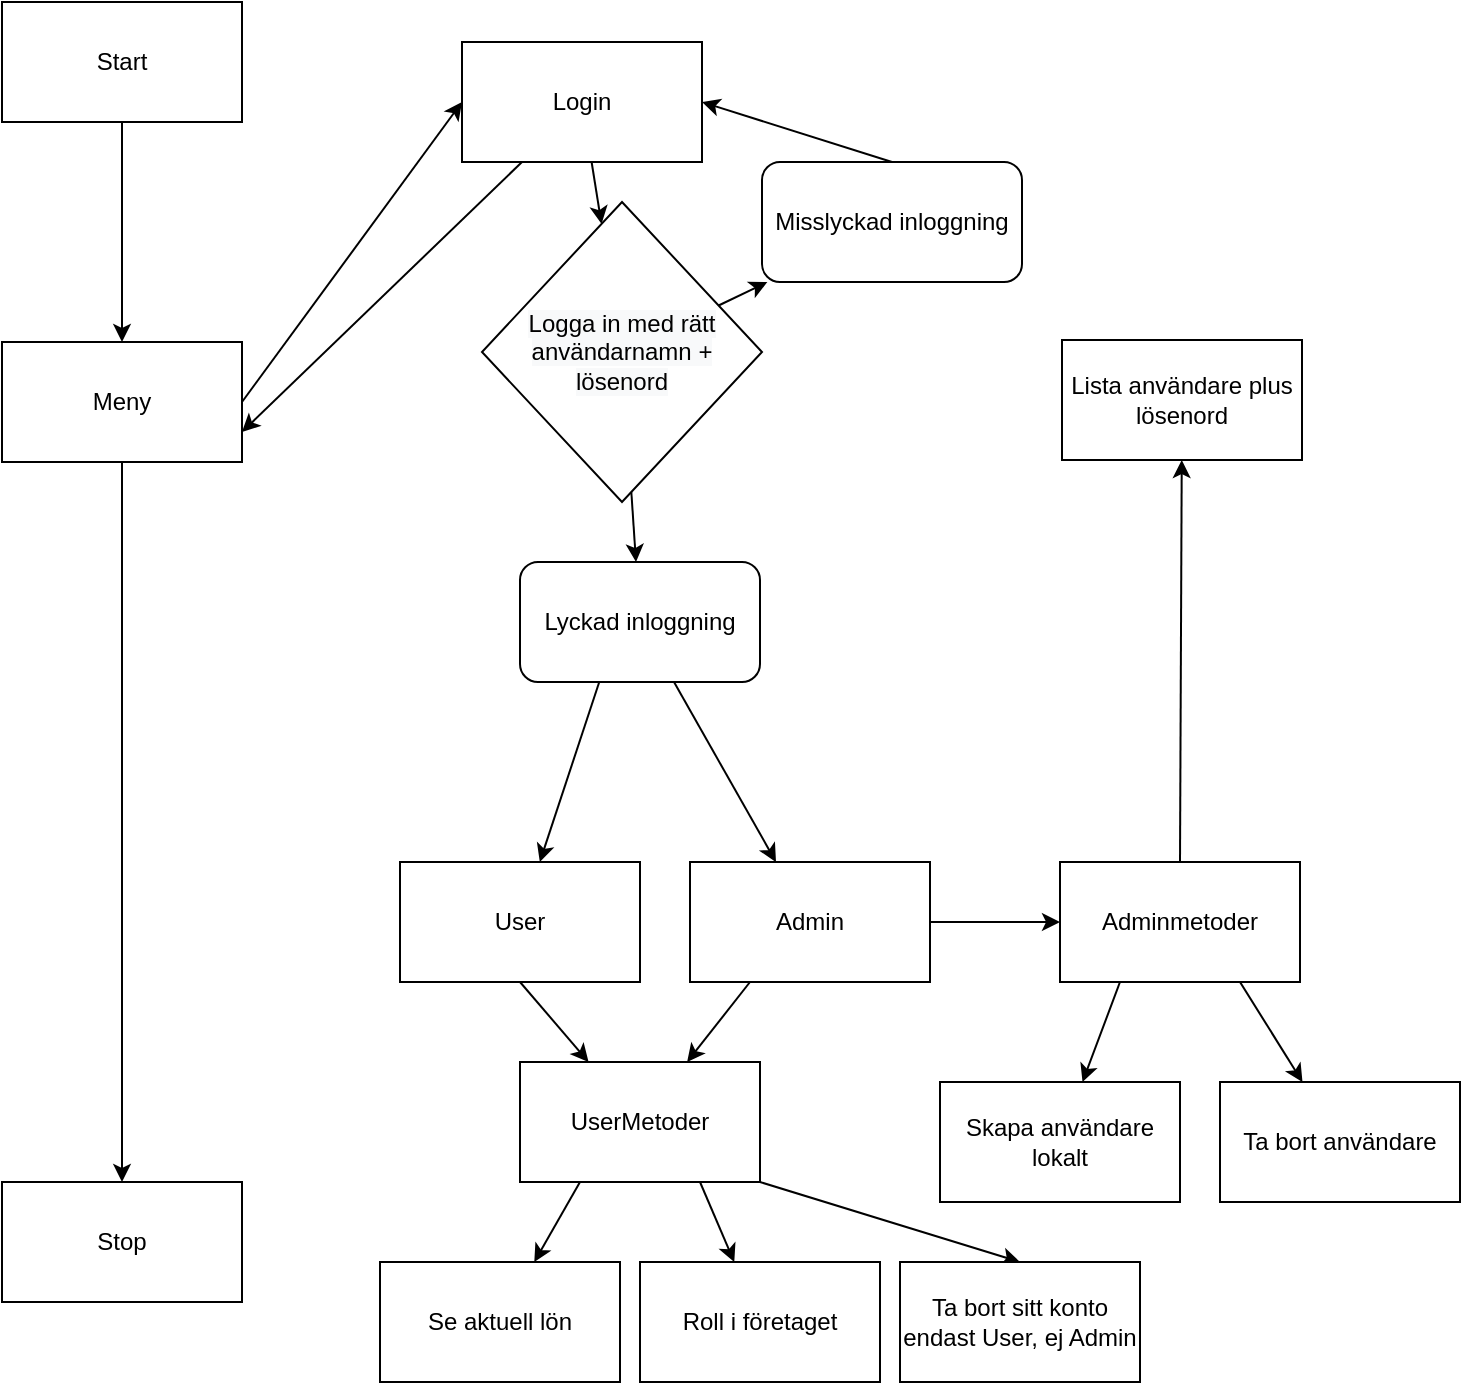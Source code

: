 <mxfile version="15.5.4" type="github"><diagram id="ZmeL2juTr6FadtrqKS2K" name="Page-1"><mxGraphModel dx="1422" dy="762" grid="1" gridSize="10" guides="1" tooltips="1" connect="1" arrows="1" fold="1" page="1" pageScale="1" pageWidth="850" pageHeight="1100" math="0" shadow="0"><root><mxCell id="0"/><mxCell id="1" parent="0"/><mxCell id="ykDc-9KU3Jw_aWop92b9-4" style="edgeStyle=none;rounded=0;orthogonalLoop=1;jettySize=auto;html=1;exitX=0.5;exitY=1;exitDx=0;exitDy=0;entryX=0.5;entryY=0;entryDx=0;entryDy=0;" edge="1" parent="1" source="ykDc-9KU3Jw_aWop92b9-1" target="ykDc-9KU3Jw_aWop92b9-27"><mxGeometry relative="1" as="geometry"/></mxCell><mxCell id="ykDc-9KU3Jw_aWop92b9-5" style="edgeStyle=none;rounded=0;orthogonalLoop=1;jettySize=auto;html=1;exitX=0.5;exitY=1;exitDx=0;exitDy=0;" edge="1" parent="1" source="ykDc-9KU3Jw_aWop92b9-27" target="ykDc-9KU3Jw_aWop92b9-2"><mxGeometry relative="1" as="geometry"/></mxCell><mxCell id="ykDc-9KU3Jw_aWop92b9-1" value="Start" style="rounded=0;whiteSpace=wrap;html=1;" vertex="1" parent="1"><mxGeometry x="20" y="20" width="120" height="60" as="geometry"/></mxCell><mxCell id="ykDc-9KU3Jw_aWop92b9-2" value="Stop" style="rounded=0;whiteSpace=wrap;html=1;" vertex="1" parent="1"><mxGeometry x="20" y="610" width="120" height="60" as="geometry"/></mxCell><mxCell id="ykDc-9KU3Jw_aWop92b9-8" style="edgeStyle=none;rounded=0;orthogonalLoop=1;jettySize=auto;html=1;exitX=0.333;exitY=0.983;exitDx=0;exitDy=0;exitPerimeter=0;" edge="1" parent="1" source="ykDc-9KU3Jw_aWop92b9-37" target="ykDc-9KU3Jw_aWop92b9-6"><mxGeometry relative="1" as="geometry"><mxPoint x="309.916" y="230" as="sourcePoint"/></mxGeometry></mxCell><mxCell id="ykDc-9KU3Jw_aWop92b9-9" style="edgeStyle=none;rounded=0;orthogonalLoop=1;jettySize=auto;html=1;" edge="1" parent="1" source="ykDc-9KU3Jw_aWop92b9-37" target="ykDc-9KU3Jw_aWop92b9-7"><mxGeometry relative="1" as="geometry"><mxPoint x="346.471" y="230" as="sourcePoint"/></mxGeometry></mxCell><mxCell id="ykDc-9KU3Jw_aWop92b9-35" style="edgeStyle=none;rounded=0;orthogonalLoop=1;jettySize=auto;html=1;exitX=0.25;exitY=1;exitDx=0;exitDy=0;entryX=1;entryY=0.75;entryDx=0;entryDy=0;" edge="1" parent="1" source="ykDc-9KU3Jw_aWop92b9-3" target="ykDc-9KU3Jw_aWop92b9-27"><mxGeometry relative="1" as="geometry"/></mxCell><mxCell id="ykDc-9KU3Jw_aWop92b9-36" value="" style="edgeStyle=none;rounded=0;orthogonalLoop=1;jettySize=auto;html=1;" edge="1" parent="1" source="ykDc-9KU3Jw_aWop92b9-3" target="ykDc-9KU3Jw_aWop92b9-31"><mxGeometry relative="1" as="geometry"/></mxCell><mxCell id="ykDc-9KU3Jw_aWop92b9-3" value="Login" style="rounded=0;whiteSpace=wrap;html=1;" vertex="1" parent="1"><mxGeometry x="250" y="40" width="120" height="60" as="geometry"/></mxCell><mxCell id="ykDc-9KU3Jw_aWop92b9-19" style="edgeStyle=none;rounded=0;orthogonalLoop=1;jettySize=auto;html=1;exitX=0.5;exitY=1;exitDx=0;exitDy=0;" edge="1" parent="1" source="ykDc-9KU3Jw_aWop92b9-6" target="ykDc-9KU3Jw_aWop92b9-18"><mxGeometry relative="1" as="geometry"/></mxCell><mxCell id="ykDc-9KU3Jw_aWop92b9-6" value="User" style="rounded=0;whiteSpace=wrap;html=1;" vertex="1" parent="1"><mxGeometry x="219" y="450" width="120" height="60" as="geometry"/></mxCell><mxCell id="ykDc-9KU3Jw_aWop92b9-11" style="edgeStyle=none;rounded=0;orthogonalLoop=1;jettySize=auto;html=1;exitX=1;exitY=0.5;exitDx=0;exitDy=0;entryX=0;entryY=0.5;entryDx=0;entryDy=0;" edge="1" parent="1" source="ykDc-9KU3Jw_aWop92b9-7" target="ykDc-9KU3Jw_aWop92b9-10"><mxGeometry relative="1" as="geometry"/></mxCell><mxCell id="ykDc-9KU3Jw_aWop92b9-20" style="edgeStyle=none;rounded=0;orthogonalLoop=1;jettySize=auto;html=1;exitX=0.25;exitY=1;exitDx=0;exitDy=0;" edge="1" parent="1" source="ykDc-9KU3Jw_aWop92b9-7" target="ykDc-9KU3Jw_aWop92b9-18"><mxGeometry relative="1" as="geometry"/></mxCell><mxCell id="ykDc-9KU3Jw_aWop92b9-7" value="Admin" style="whiteSpace=wrap;html=1;" vertex="1" parent="1"><mxGeometry x="364" y="450" width="120" height="60" as="geometry"/></mxCell><mxCell id="ykDc-9KU3Jw_aWop92b9-13" style="edgeStyle=none;rounded=0;orthogonalLoop=1;jettySize=auto;html=1;exitX=0.25;exitY=1;exitDx=0;exitDy=0;" edge="1" parent="1" source="ykDc-9KU3Jw_aWop92b9-10" target="ykDc-9KU3Jw_aWop92b9-12"><mxGeometry relative="1" as="geometry"/></mxCell><mxCell id="ykDc-9KU3Jw_aWop92b9-15" style="edgeStyle=none;rounded=0;orthogonalLoop=1;jettySize=auto;html=1;exitX=0.75;exitY=1;exitDx=0;exitDy=0;" edge="1" parent="1" source="ykDc-9KU3Jw_aWop92b9-10" target="ykDc-9KU3Jw_aWop92b9-14"><mxGeometry relative="1" as="geometry"/></mxCell><mxCell id="ykDc-9KU3Jw_aWop92b9-17" style="edgeStyle=none;rounded=0;orthogonalLoop=1;jettySize=auto;html=1;exitX=0.5;exitY=0;exitDx=0;exitDy=0;" edge="1" parent="1" source="ykDc-9KU3Jw_aWop92b9-10" target="ykDc-9KU3Jw_aWop92b9-16"><mxGeometry relative="1" as="geometry"><mxPoint x="610" y="279" as="targetPoint"/></mxGeometry></mxCell><mxCell id="ykDc-9KU3Jw_aWop92b9-10" value="Adminmetoder" style="whiteSpace=wrap;html=1;" vertex="1" parent="1"><mxGeometry x="549" y="450" width="120" height="60" as="geometry"/></mxCell><mxCell id="ykDc-9KU3Jw_aWop92b9-12" value="Skapa användare lokalt" style="whiteSpace=wrap;html=1;" vertex="1" parent="1"><mxGeometry x="489" y="560" width="120" height="60" as="geometry"/></mxCell><mxCell id="ykDc-9KU3Jw_aWop92b9-14" value="Ta bort användare" style="whiteSpace=wrap;html=1;" vertex="1" parent="1"><mxGeometry x="629" y="560" width="120" height="60" as="geometry"/></mxCell><mxCell id="ykDc-9KU3Jw_aWop92b9-16" value="Lista användare plus lösenord" style="rounded=0;whiteSpace=wrap;html=1;" vertex="1" parent="1"><mxGeometry x="550" y="189" width="120" height="60" as="geometry"/></mxCell><mxCell id="ykDc-9KU3Jw_aWop92b9-24" style="edgeStyle=none;rounded=0;orthogonalLoop=1;jettySize=auto;html=1;exitX=0.25;exitY=1;exitDx=0;exitDy=0;" edge="1" parent="1" source="ykDc-9KU3Jw_aWop92b9-18" target="ykDc-9KU3Jw_aWop92b9-21"><mxGeometry relative="1" as="geometry"/></mxCell><mxCell id="ykDc-9KU3Jw_aWop92b9-25" style="edgeStyle=none;rounded=0;orthogonalLoop=1;jettySize=auto;html=1;exitX=0.75;exitY=1;exitDx=0;exitDy=0;" edge="1" parent="1" source="ykDc-9KU3Jw_aWop92b9-18" target="ykDc-9KU3Jw_aWop92b9-22"><mxGeometry relative="1" as="geometry"/></mxCell><mxCell id="ykDc-9KU3Jw_aWop92b9-26" style="edgeStyle=none;rounded=0;orthogonalLoop=1;jettySize=auto;html=1;exitX=1;exitY=1;exitDx=0;exitDy=0;entryX=0.5;entryY=0;entryDx=0;entryDy=0;" edge="1" parent="1" source="ykDc-9KU3Jw_aWop92b9-18" target="ykDc-9KU3Jw_aWop92b9-23"><mxGeometry relative="1" as="geometry"/></mxCell><mxCell id="ykDc-9KU3Jw_aWop92b9-18" value="UserMetoder" style="rounded=0;whiteSpace=wrap;html=1;" vertex="1" parent="1"><mxGeometry x="279" y="550" width="120" height="60" as="geometry"/></mxCell><mxCell id="ykDc-9KU3Jw_aWop92b9-21" value="Se aktuell lön" style="rounded=0;whiteSpace=wrap;html=1;" vertex="1" parent="1"><mxGeometry x="209" y="650" width="120" height="60" as="geometry"/></mxCell><mxCell id="ykDc-9KU3Jw_aWop92b9-22" value="Roll i företaget" style="whiteSpace=wrap;html=1;" vertex="1" parent="1"><mxGeometry x="339" y="650" width="120" height="60" as="geometry"/></mxCell><mxCell id="ykDc-9KU3Jw_aWop92b9-23" value="Ta bort sitt konto&lt;br&gt;endast User, ej Admin" style="whiteSpace=wrap;html=1;" vertex="1" parent="1"><mxGeometry x="469" y="650" width="120" height="60" as="geometry"/></mxCell><mxCell id="ykDc-9KU3Jw_aWop92b9-28" style="edgeStyle=none;rounded=0;orthogonalLoop=1;jettySize=auto;html=1;exitX=1;exitY=0.5;exitDx=0;exitDy=0;entryX=0;entryY=0.5;entryDx=0;entryDy=0;" edge="1" parent="1" source="ykDc-9KU3Jw_aWop92b9-27" target="ykDc-9KU3Jw_aWop92b9-3"><mxGeometry relative="1" as="geometry"/></mxCell><mxCell id="ykDc-9KU3Jw_aWop92b9-27" value="Meny" style="rounded=0;whiteSpace=wrap;html=1;" vertex="1" parent="1"><mxGeometry x="20" y="190" width="120" height="60" as="geometry"/></mxCell><mxCell id="ykDc-9KU3Jw_aWop92b9-33" value="" style="edgeStyle=none;rounded=0;orthogonalLoop=1;jettySize=auto;html=1;" edge="1" parent="1" source="ykDc-9KU3Jw_aWop92b9-31" target="ykDc-9KU3Jw_aWop92b9-32"><mxGeometry relative="1" as="geometry"/></mxCell><mxCell id="ykDc-9KU3Jw_aWop92b9-38" value="" style="edgeStyle=none;rounded=0;orthogonalLoop=1;jettySize=auto;html=1;" edge="1" parent="1" source="ykDc-9KU3Jw_aWop92b9-31" target="ykDc-9KU3Jw_aWop92b9-37"><mxGeometry relative="1" as="geometry"/></mxCell><mxCell id="ykDc-9KU3Jw_aWop92b9-31" value="&#10;&#10;&lt;span style=&quot;color: rgb(0, 0, 0); font-family: helvetica; font-size: 12px; font-style: normal; font-weight: 400; letter-spacing: normal; text-align: center; text-indent: 0px; text-transform: none; word-spacing: 0px; background-color: rgb(248, 249, 250); display: inline; float: none;&quot;&gt;Logga in med rätt användarnamn + lösenord&lt;/span&gt;&#10;&#10;" style="rhombus;whiteSpace=wrap;html=1;" vertex="1" parent="1"><mxGeometry x="260" y="120" width="140" height="150" as="geometry"/></mxCell><mxCell id="ykDc-9KU3Jw_aWop92b9-34" style="edgeStyle=none;rounded=0;orthogonalLoop=1;jettySize=auto;html=1;exitX=0.5;exitY=0;exitDx=0;exitDy=0;entryX=1;entryY=0.5;entryDx=0;entryDy=0;" edge="1" parent="1" source="ykDc-9KU3Jw_aWop92b9-32" target="ykDc-9KU3Jw_aWop92b9-3"><mxGeometry relative="1" as="geometry"/></mxCell><mxCell id="ykDc-9KU3Jw_aWop92b9-32" value="Misslyckad inloggning" style="rounded=1;whiteSpace=wrap;html=1;" vertex="1" parent="1"><mxGeometry x="400" y="100" width="130" height="60" as="geometry"/></mxCell><mxCell id="ykDc-9KU3Jw_aWop92b9-37" value="Lyckad inloggning" style="rounded=1;whiteSpace=wrap;html=1;" vertex="1" parent="1"><mxGeometry x="279" y="300" width="120" height="60" as="geometry"/></mxCell></root></mxGraphModel></diagram></mxfile>
